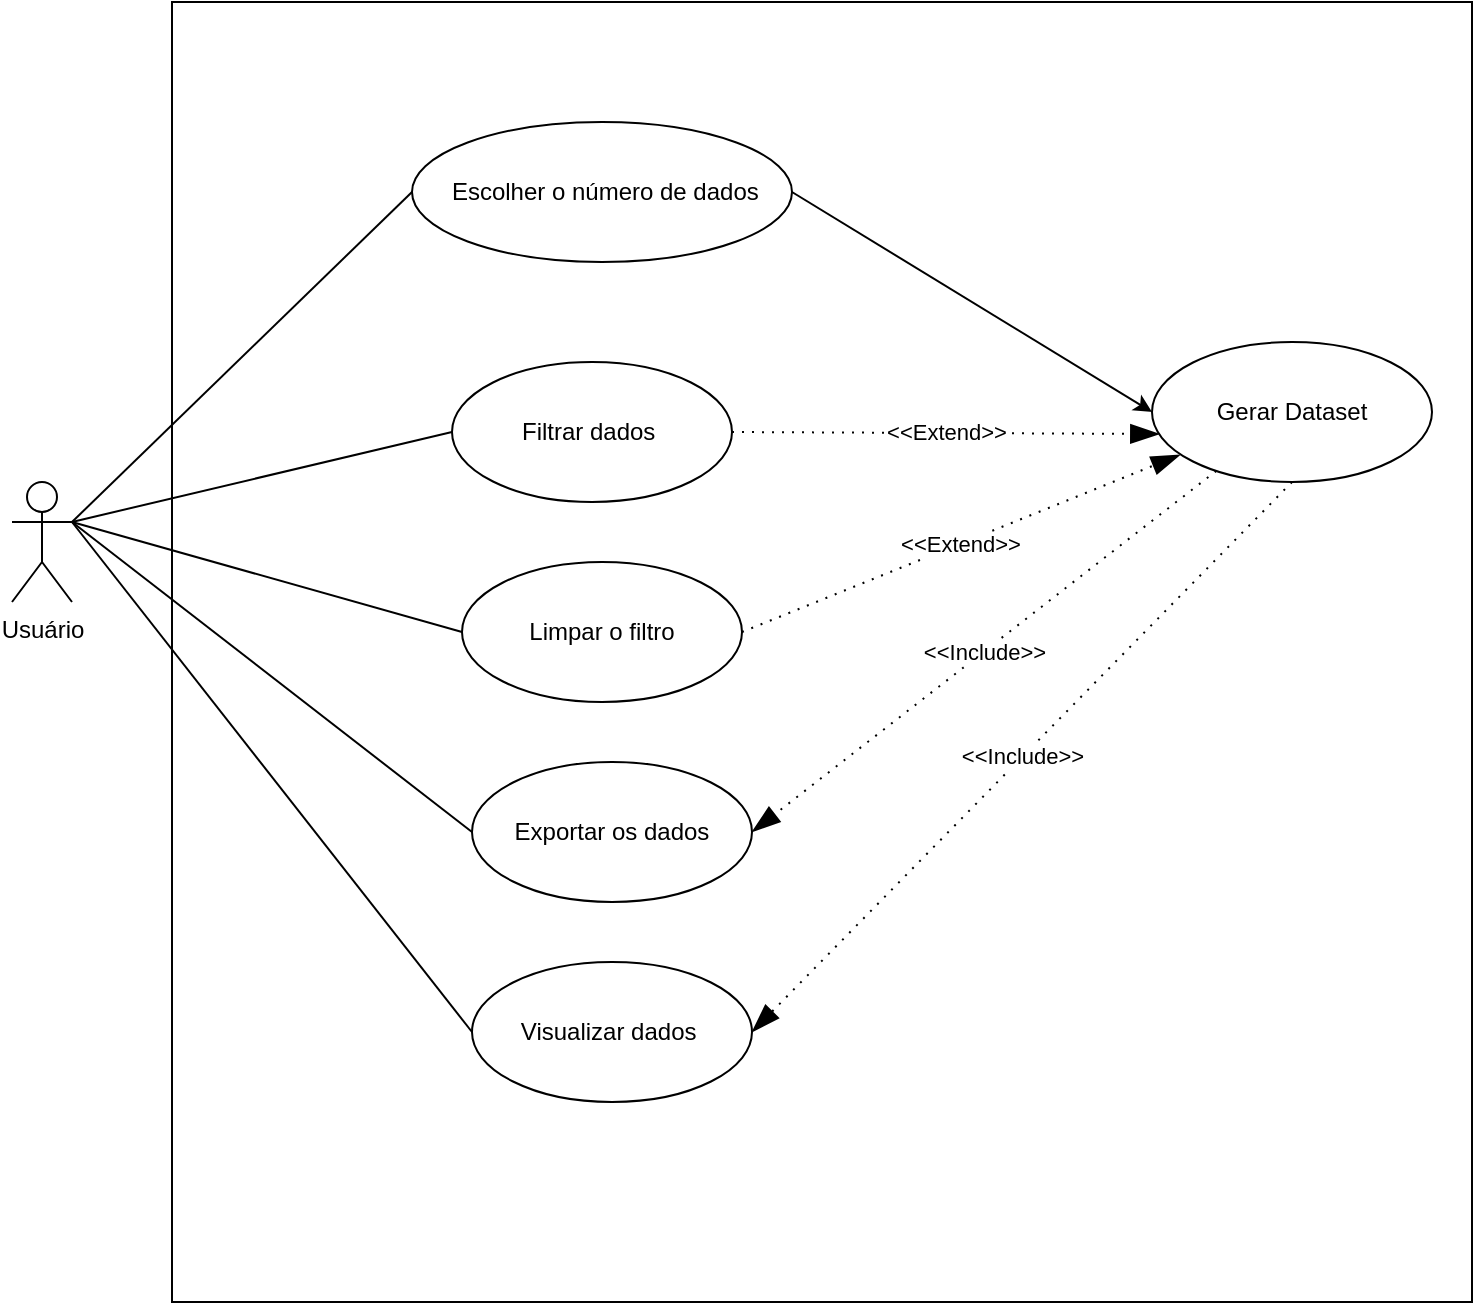 <mxfile version="20.2.3" type="device" pages="2"><diagram id="lT7_scDHUysdM4CFeN-N" name="diagrama caso de uso"><mxGraphModel dx="1038" dy="1749" grid="1" gridSize="10" guides="1" tooltips="1" connect="1" arrows="1" fold="1" page="1" pageScale="1" pageWidth="850" pageHeight="1100" math="0" shadow="0"><root><mxCell id="0"/><mxCell id="1" parent="0"/><mxCell id="EmwEudxkGpXho3QLPVCU-21" value="" style="whiteSpace=wrap;html=1;aspect=fixed;" vertex="1" parent="1"><mxGeometry x="90" y="-20" width="650" height="650" as="geometry"/></mxCell><mxCell id="EmwEudxkGpXho3QLPVCU-1" value="Usuário" style="shape=umlActor;verticalLabelPosition=bottom;verticalAlign=top;html=1;outlineConnect=0;" vertex="1" parent="1"><mxGeometry x="10" y="220" width="30" height="60" as="geometry"/></mxCell><mxCell id="EmwEudxkGpXho3QLPVCU-5" value="&amp;nbsp;Escolher o número de dados" style="ellipse;whiteSpace=wrap;html=1;" vertex="1" parent="1"><mxGeometry x="210" y="40" width="190" height="70" as="geometry"/></mxCell><mxCell id="EmwEudxkGpXho3QLPVCU-6" value="Gerar Dataset" style="ellipse;whiteSpace=wrap;html=1;" vertex="1" parent="1"><mxGeometry x="580" y="150" width="140" height="70" as="geometry"/></mxCell><mxCell id="EmwEudxkGpXho3QLPVCU-8" value="" style="endArrow=classic;html=1;rounded=0;exitX=1;exitY=0.5;exitDx=0;exitDy=0;entryX=0;entryY=0.5;entryDx=0;entryDy=0;" edge="1" parent="1" source="EmwEudxkGpXho3QLPVCU-5" target="EmwEudxkGpXho3QLPVCU-6"><mxGeometry width="50" height="50" relative="1" as="geometry"><mxPoint x="450" y="160" as="sourcePoint"/><mxPoint x="500" y="110" as="targetPoint"/></mxGeometry></mxCell><mxCell id="EmwEudxkGpXho3QLPVCU-9" value="Visualizar dados&amp;nbsp;" style="ellipse;whiteSpace=wrap;html=1;" vertex="1" parent="1"><mxGeometry x="240" y="460" width="140" height="70" as="geometry"/></mxCell><mxCell id="EmwEudxkGpXho3QLPVCU-10" value="Filtrar dados&amp;nbsp;" style="ellipse;whiteSpace=wrap;html=1;" vertex="1" parent="1"><mxGeometry x="230" y="160" width="140" height="70" as="geometry"/></mxCell><mxCell id="EmwEudxkGpXho3QLPVCU-12" value="Exportar os dados" style="ellipse;whiteSpace=wrap;html=1;" vertex="1" parent="1"><mxGeometry x="240" y="360" width="140" height="70" as="geometry"/></mxCell><mxCell id="EmwEudxkGpXho3QLPVCU-13" value="Limpar o filtro" style="ellipse;whiteSpace=wrap;html=1;" vertex="1" parent="1"><mxGeometry x="235" y="260" width="140" height="70" as="geometry"/></mxCell><mxCell id="EmwEudxkGpXho3QLPVCU-14" value="" style="endArrow=none;html=1;rounded=0;entryX=0;entryY=0.5;entryDx=0;entryDy=0;" edge="1" parent="1" target="EmwEudxkGpXho3QLPVCU-5"><mxGeometry width="50" height="50" relative="1" as="geometry"><mxPoint x="40" y="240" as="sourcePoint"/><mxPoint x="130" y="170" as="targetPoint"/></mxGeometry></mxCell><mxCell id="EmwEudxkGpXho3QLPVCU-15" value="" style="endArrow=none;html=1;rounded=0;entryX=0;entryY=0.5;entryDx=0;entryDy=0;" edge="1" parent="1" target="EmwEudxkGpXho3QLPVCU-10"><mxGeometry width="50" height="50" relative="1" as="geometry"><mxPoint x="40" y="240" as="sourcePoint"/><mxPoint x="220" y="85" as="targetPoint"/></mxGeometry></mxCell><mxCell id="EmwEudxkGpXho3QLPVCU-16" value="" style="endArrow=none;html=1;rounded=0;entryX=0;entryY=0.5;entryDx=0;entryDy=0;" edge="1" parent="1" target="EmwEudxkGpXho3QLPVCU-13"><mxGeometry width="50" height="50" relative="1" as="geometry"><mxPoint x="40" y="240" as="sourcePoint"/><mxPoint x="230" y="95" as="targetPoint"/></mxGeometry></mxCell><mxCell id="EmwEudxkGpXho3QLPVCU-19" value="" style="endArrow=none;html=1;rounded=0;entryX=0;entryY=0.5;entryDx=0;entryDy=0;" edge="1" parent="1" target="EmwEudxkGpXho3QLPVCU-12"><mxGeometry width="50" height="50" relative="1" as="geometry"><mxPoint x="40" y="240" as="sourcePoint"/><mxPoint x="245" y="305" as="targetPoint"/></mxGeometry></mxCell><mxCell id="EmwEudxkGpXho3QLPVCU-20" value="" style="endArrow=none;html=1;rounded=0;entryX=0;entryY=0.5;entryDx=0;entryDy=0;" edge="1" parent="1" target="EmwEudxkGpXho3QLPVCU-9"><mxGeometry width="50" height="50" relative="1" as="geometry"><mxPoint x="40" y="240" as="sourcePoint"/><mxPoint x="255" y="315" as="targetPoint"/></mxGeometry></mxCell><mxCell id="EmwEudxkGpXho3QLPVCU-32" value="&amp;lt;&amp;lt;Include&amp;gt;&amp;gt;" style="endArrow=blockThin;endSize=12;dashed=1;html=1;rounded=0;dashPattern=1 4;endFill=1;exitX=0.5;exitY=1;exitDx=0;exitDy=0;entryX=1;entryY=0.5;entryDx=0;entryDy=0;" edge="1" parent="1" source="EmwEudxkGpXho3QLPVCU-6" target="EmwEudxkGpXho3QLPVCU-9"><mxGeometry width="160" relative="1" as="geometry"><mxPoint x="450" y="510" as="sourcePoint"/><mxPoint x="610" y="510" as="targetPoint"/></mxGeometry></mxCell><mxCell id="EmwEudxkGpXho3QLPVCU-33" value="&amp;lt;&amp;lt;Extend&amp;gt;&amp;gt;" style="endArrow=blockThin;endSize=12;dashed=1;html=1;rounded=0;dashPattern=1 4;endFill=1;entryX=0.026;entryY=0.657;entryDx=0;entryDy=0;entryPerimeter=0;exitX=1;exitY=0.5;exitDx=0;exitDy=0;" edge="1" parent="1" source="EmwEudxkGpXho3QLPVCU-10" target="EmwEudxkGpXho3QLPVCU-6"><mxGeometry width="160" relative="1" as="geometry"><mxPoint x="460" y="340" as="sourcePoint"/><mxPoint x="620" y="340" as="targetPoint"/></mxGeometry></mxCell><mxCell id="EmwEudxkGpXho3QLPVCU-34" value="&amp;lt;&amp;lt;Extend&amp;gt;&amp;gt;" style="endArrow=blockThin;endSize=12;dashed=1;html=1;rounded=0;dashPattern=1 4;endFill=1;entryX=0.1;entryY=0.806;entryDx=0;entryDy=0;entryPerimeter=0;exitX=1;exitY=0.5;exitDx=0;exitDy=0;" edge="1" parent="1" source="EmwEudxkGpXho3QLPVCU-13" target="EmwEudxkGpXho3QLPVCU-6"><mxGeometry width="160" relative="1" as="geometry"><mxPoint x="380" y="205" as="sourcePoint"/><mxPoint x="593.64" y="205.99" as="targetPoint"/></mxGeometry></mxCell><mxCell id="EmwEudxkGpXho3QLPVCU-36" value="&amp;lt;&amp;lt;Include&amp;gt;&amp;gt;" style="endArrow=blockThin;endSize=12;dashed=1;html=1;rounded=0;dashPattern=1 4;endFill=1;entryX=1;entryY=0.5;entryDx=0;entryDy=0;" edge="1" parent="1" source="EmwEudxkGpXho3QLPVCU-6" target="EmwEudxkGpXho3QLPVCU-12"><mxGeometry width="160" relative="1" as="geometry"><mxPoint x="660" y="230" as="sourcePoint"/><mxPoint x="390" y="505" as="targetPoint"/></mxGeometry></mxCell></root></mxGraphModel></diagram><diagram id="VjDTDGF4lTlSSYypIpFh" name="Graphrdf dataset"><mxGraphModel dx="1888" dy="1749" grid="1" gridSize="10" guides="1" tooltips="1" connect="1" arrows="1" fold="1" page="1" pageScale="1" pageWidth="850" pageHeight="1100" math="0" shadow="0"><root><mxCell id="0"/><mxCell id="1" parent="0"/><mxCell id="FWmLa_b9Bjo7nw4KaXNd-2" style="edgeStyle=orthogonalEdgeStyle;rounded=0;orthogonalLoop=1;jettySize=auto;html=1;exitX=0.5;exitY=0;exitDx=0;exitDy=0;" parent="1" source="FWmLa_b9Bjo7nw4KaXNd-1" target="FWmLa_b9Bjo7nw4KaXNd-3" edge="1"><mxGeometry relative="1" as="geometry"><mxPoint x="150" y="60" as="targetPoint"/></mxGeometry></mxCell><mxCell id="FWmLa_b9Bjo7nw4KaXNd-1" value="A" style="ellipse;whiteSpace=wrap;html=1;" parent="1" vertex="1"><mxGeometry x="90" y="120" width="120" height="90" as="geometry"/></mxCell><mxCell id="FWmLa_b9Bjo7nw4KaXNd-3" value="&quot;Albania&quot;" style="text;html=1;align=center;verticalAlign=middle;resizable=0;points=[];autosize=1;strokeColor=none;fillColor=none;" parent="1" vertex="1"><mxGeometry x="115" y="30" width="70" height="30" as="geometry"/></mxCell><mxCell id="FWmLa_b9Bjo7nw4KaXNd-5" value="28750&lt;br&gt;" style="text;html=1;align=center;verticalAlign=middle;resizable=0;points=[];autosize=1;strokeColor=none;fillColor=none;" parent="1" vertex="1"><mxGeometry x="270" y="95" width="60" height="30" as="geometry"/></mxCell><mxCell id="FWmLa_b9Bjo7nw4KaXNd-7" value="E" style="ellipse;whiteSpace=wrap;html=1;" parent="1" vertex="1"><mxGeometry x="410" y="110" width="120" height="80" as="geometry"/></mxCell><mxCell id="FWmLa_b9Bjo7nw4KaXNd-13" value="" style="endArrow=classic;html=1;rounded=0;" parent="1" target="FWmLa_b9Bjo7nw4KaXNd-5" edge="1"><mxGeometry width="50" height="50" relative="1" as="geometry"><mxPoint x="210" y="150" as="sourcePoint"/><mxPoint x="260" y="100" as="targetPoint"/></mxGeometry></mxCell><mxCell id="FWmLa_b9Bjo7nw4KaXNd-15" value="&quot;parliamentary democracy&quot;&lt;br&gt;" style="text;html=1;align=center;verticalAlign=middle;resizable=0;points=[];autosize=1;strokeColor=none;fillColor=none;" parent="1" vertex="1"><mxGeometry y="250" width="170" height="30" as="geometry"/></mxCell><mxCell id="FWmLa_b9Bjo7nw4KaXNd-16" value="13.19&lt;br&gt;" style="text;html=1;align=center;verticalAlign=middle;resizable=0;points=[];autosize=1;strokeColor=none;fillColor=none;" parent="1" vertex="1"><mxGeometry x="-130" y="110" width="50" height="30" as="geometry"/></mxCell><mxCell id="FWmLa_b9Bjo7nw4KaXNd-18" value="C" style="ellipse;whiteSpace=wrap;html=1;" parent="1" vertex="1"><mxGeometry x="260" y="270" width="120" height="60" as="geometry"/></mxCell><mxCell id="FWmLa_b9Bjo7nw4KaXNd-20" value="" style="endArrow=classic;html=1;rounded=0;exitX=1;exitY=1;exitDx=0;exitDy=0;entryX=0.06;entryY=0.27;entryDx=0;entryDy=0;entryPerimeter=0;" parent="1" source="FWmLa_b9Bjo7nw4KaXNd-1" target="FWmLa_b9Bjo7nw4KaXNd-18" edge="1"><mxGeometry width="50" height="50" relative="1" as="geometry"><mxPoint x="230" y="170" as="sourcePoint"/><mxPoint x="290" y="143.333" as="targetPoint"/></mxGeometry></mxCell><mxCell id="FWmLa_b9Bjo7nw4KaXNd-21" value="" style="endArrow=classic;html=1;rounded=0;exitX=0;exitY=1;exitDx=0;exitDy=0;entryX=0.496;entryY=0.013;entryDx=0;entryDy=0;entryPerimeter=0;" parent="1" source="FWmLa_b9Bjo7nw4KaXNd-1" target="FWmLa_b9Bjo7nw4KaXNd-15" edge="1"><mxGeometry width="50" height="50" relative="1" as="geometry"><mxPoint x="240" y="180" as="sourcePoint"/><mxPoint x="300" y="153.333" as="targetPoint"/></mxGeometry></mxCell><mxCell id="FWmLa_b9Bjo7nw4KaXNd-22" value="" style="endArrow=classic;html=1;rounded=0;exitX=0;exitY=0.5;exitDx=0;exitDy=0;" parent="1" source="FWmLa_b9Bjo7nw4KaXNd-1" target="FWmLa_b9Bjo7nw4KaXNd-16" edge="1"><mxGeometry width="50" height="50" relative="1" as="geometry"><mxPoint x="250" y="190" as="sourcePoint"/><mxPoint x="310" y="163.333" as="targetPoint"/></mxGeometry></mxCell><mxCell id="FWmLa_b9Bjo7nw4KaXNd-23" value="name&lt;br&gt;" style="text;html=1;align=center;verticalAlign=middle;resizable=0;points=[];autosize=1;strokeColor=none;fillColor=none;" parent="1" vertex="1"><mxGeometry x="145" y="80" width="50" height="30" as="geometry"/></mxCell><mxCell id="FWmLa_b9Bjo7nw4KaXNd-25" value="area" style="text;html=1;align=center;verticalAlign=middle;resizable=0;points=[];autosize=1;strokeColor=none;fillColor=none;" parent="1" vertex="1"><mxGeometry x="200" y="115" width="50" height="30" as="geometry"/></mxCell><mxCell id="FWmLa_b9Bjo7nw4KaXNd-27" value="government" style="text;html=1;align=center;verticalAlign=middle;resizable=0;points=[];autosize=1;strokeColor=none;fillColor=none;" parent="1" vertex="1"><mxGeometry x="90" y="205" width="90" height="30" as="geometry"/></mxCell><mxCell id="FWmLa_b9Bjo7nw4KaXNd-28" value="infantMortality" style="text;html=1;align=center;verticalAlign=middle;resizable=0;points=[];autosize=1;strokeColor=none;fillColor=none;" parent="1" vertex="1"><mxGeometry x="-50" y="145" width="100" height="30" as="geometry"/></mxCell><mxCell id="FWmLa_b9Bjo7nw4KaXNd-29" value="&quot;Tirana&quot;" style="text;html=1;align=center;verticalAlign=middle;resizable=0;points=[];autosize=1;strokeColor=none;fillColor=none;" parent="1" vertex="1"><mxGeometry x="550" y="240" width="70" height="30" as="geometry"/></mxCell><mxCell id="FWmLa_b9Bjo7nw4KaXNd-32" value="hadPopulation" style="text;html=1;align=center;verticalAlign=middle;resizable=0;points=[];autosize=1;strokeColor=none;fillColor=none;" parent="1" vertex="1"><mxGeometry x="220" y="220" width="100" height="30" as="geometry"/></mxCell><mxCell id="FWmLa_b9Bjo7nw4KaXNd-33" value="" style="endArrow=classic;html=1;rounded=0;exitX=1;exitY=1;exitDx=0;exitDy=0;entryX=0.229;entryY=0.02;entryDx=0;entryDy=0;entryPerimeter=0;" parent="1" source="FWmLa_b9Bjo7nw4KaXNd-7" target="FWmLa_b9Bjo7nw4KaXNd-29" edge="1"><mxGeometry width="50" height="50" relative="1" as="geometry"><mxPoint x="410" y="185" as="sourcePoint"/><mxPoint x="330" y="280" as="targetPoint"/></mxGeometry></mxCell><mxCell id="FWmLa_b9Bjo7nw4KaXNd-34" value="name&lt;br&gt;" style="text;html=1;align=center;verticalAlign=middle;resizable=0;points=[];autosize=1;strokeColor=none;fillColor=none;" parent="1" vertex="1"><mxGeometry x="500" y="200" width="50" height="30" as="geometry"/></mxCell><mxCell id="FWmLa_b9Bjo7nw4KaXNd-36" value="" style="endArrow=classic;html=1;rounded=0;exitX=0;exitY=1;exitDx=0;exitDy=0;" parent="1" source="FWmLa_b9Bjo7nw4KaXNd-18" edge="1"><mxGeometry width="50" height="50" relative="1" as="geometry"><mxPoint x="202.426" y="198.284" as="sourcePoint"/><mxPoint x="220" y="360" as="targetPoint"/></mxGeometry></mxCell><mxCell id="FWmLa_b9Bjo7nw4KaXNd-37" value="" style="endArrow=classic;html=1;rounded=0;exitX=0.5;exitY=1;exitDx=0;exitDy=0;" parent="1" source="FWmLa_b9Bjo7nw4KaXNd-18" edge="1"><mxGeometry width="50" height="50" relative="1" as="geometry"><mxPoint x="287.574" y="331.213" as="sourcePoint"/><mxPoint x="310" y="380" as="targetPoint"/></mxGeometry></mxCell><mxCell id="FWmLa_b9Bjo7nw4KaXNd-38" value="&quot;2001&quot;^^xsd:gYear" style="text;html=1;align=center;verticalAlign=middle;resizable=0;points=[];autosize=1;strokeColor=none;fillColor=none;" parent="1" vertex="1"><mxGeometry x="150" y="360" width="120" height="30" as="geometry"/></mxCell><mxCell id="FWmLa_b9Bjo7nw4KaXNd-39" value="&quot;3069275&quot;" style="text;html=1;align=center;verticalAlign=middle;resizable=0;points=[];autosize=1;strokeColor=none;fillColor=none;" parent="1" vertex="1"><mxGeometry x="265" y="380" width="80" height="30" as="geometry"/></mxCell><mxCell id="FWmLa_b9Bjo7nw4KaXNd-40" value="year" style="text;html=1;align=center;verticalAlign=middle;resizable=0;points=[];autosize=1;strokeColor=none;fillColor=none;" parent="1" vertex="1"><mxGeometry x="210" y="320" width="50" height="30" as="geometry"/></mxCell><mxCell id="FWmLa_b9Bjo7nw4KaXNd-41" value="value" style="text;html=1;align=center;verticalAlign=middle;resizable=0;points=[];autosize=1;strokeColor=none;fillColor=none;" parent="1" vertex="1"><mxGeometry x="310" y="330" width="50" height="30" as="geometry"/></mxCell><mxCell id="FWmLa_b9Bjo7nw4KaXNd-42" value="G" style="ellipse;whiteSpace=wrap;html=1;" parent="1" vertex="1"><mxGeometry x="305" y="-45" width="120" height="80" as="geometry"/></mxCell><mxCell id="FWmLa_b9Bjo7nw4KaXNd-43" value="" style="endArrow=classic;html=1;rounded=0;exitX=0.5;exitY=0;exitDx=0;exitDy=0;" parent="1" source="FWmLa_b9Bjo7nw4KaXNd-42" edge="1"><mxGeometry width="50" height="50" relative="1" as="geometry"><mxPoint x="452.426" y="176.213" as="sourcePoint"/><mxPoint x="370" y="-90" as="targetPoint"/></mxGeometry></mxCell><mxCell id="FWmLa_b9Bjo7nw4KaXNd-44" value="name" style="text;html=1;align=center;verticalAlign=middle;resizable=0;points=[];autosize=1;strokeColor=none;fillColor=none;" parent="1" vertex="1"><mxGeometry x="360" y="-75" width="50" height="30" as="geometry"/></mxCell><mxCell id="bEQoDP4Bvjz4KSjEB6Gk-3" value="isMember" style="text;html=1;align=center;verticalAlign=middle;resizable=0;points=[];autosize=1;strokeColor=none;fillColor=none;" parent="1" vertex="1"><mxGeometry x="195" y="55" width="80" height="30" as="geometry"/></mxCell><mxCell id="bEQoDP4Bvjz4KSjEB6Gk-4" value="&quot;Australia Group&quot;" style="text;html=1;align=center;verticalAlign=middle;resizable=0;points=[];autosize=1;strokeColor=none;fillColor=none;" parent="1" vertex="1"><mxGeometry x="320" y="-120" width="120" height="30" as="geometry"/></mxCell><mxCell id="bEQoDP4Bvjz4KSjEB6Gk-11" value="" style="endArrow=classic;html=1;rounded=0;exitX=0;exitY=0;exitDx=0;exitDy=0;" parent="1" source="FWmLa_b9Bjo7nw4KaXNd-1" edge="1"><mxGeometry width="50" height="50" relative="1" as="geometry"><mxPoint x="117.574" y="198.284" as="sourcePoint"/><mxPoint x="40" y="60" as="targetPoint"/></mxGeometry></mxCell><mxCell id="bEQoDP4Bvjz4KSjEB6Gk-12" value="&quot;AL&quot;" style="text;html=1;align=center;verticalAlign=middle;resizable=0;points=[];autosize=1;strokeColor=none;fillColor=none;" parent="1" vertex="1"><mxGeometry x="20" y="30" width="50" height="30" as="geometry"/></mxCell><mxCell id="bEQoDP4Bvjz4KSjEB6Gk-13" value="carCode" style="text;html=1;align=center;verticalAlign=middle;resizable=0;points=[];autosize=1;strokeColor=none;fillColor=none;" parent="1" vertex="1"><mxGeometry x="70" y="80" width="70" height="30" as="geometry"/></mxCell><mxCell id="bEQoDP4Bvjz4KSjEB6Gk-14" value="" style="endArrow=classic;html=1;rounded=0;exitX=0.072;exitY=0.753;exitDx=0;exitDy=0;exitPerimeter=0;entryX=0.692;entryY=0.058;entryDx=0;entryDy=0;entryPerimeter=0;" parent="1" source="FWmLa_b9Bjo7nw4KaXNd-1" target="bEQoDP4Bvjz4KSjEB6Gk-15" edge="1"><mxGeometry width="50" height="50" relative="1" as="geometry"><mxPoint x="117.574" y="198.284" as="sourcePoint"/><mxPoint x="-40" y="220" as="targetPoint"/></mxGeometry></mxCell><mxCell id="bEQoDP4Bvjz4KSjEB6Gk-17" style="edgeStyle=orthogonalEdgeStyle;rounded=0;orthogonalLoop=1;jettySize=auto;html=1;exitX=0.5;exitY=1;exitDx=0;exitDy=0;entryX=0.42;entryY=0.007;entryDx=0;entryDy=0;entryPerimeter=0;" parent="1" source="bEQoDP4Bvjz4KSjEB6Gk-15" target="bEQoDP4Bvjz4KSjEB6Gk-16" edge="1"><mxGeometry relative="1" as="geometry"/></mxCell><mxCell id="bEQoDP4Bvjz4KSjEB6Gk-15" value="B" style="ellipse;whiteSpace=wrap;html=1;" parent="1" vertex="1"><mxGeometry x="-120" y="235" width="120" height="80" as="geometry"/></mxCell><mxCell id="bEQoDP4Bvjz4KSjEB6Gk-16" value="&quot;Country&quot;" style="text;html=1;align=center;verticalAlign=middle;resizable=0;points=[];autosize=1;strokeColor=none;fillColor=none;" parent="1" vertex="1"><mxGeometry x="-90" y="360" width="70" height="30" as="geometry"/></mxCell><mxCell id="bEQoDP4Bvjz4KSjEB6Gk-18" value="label" style="text;html=1;align=center;verticalAlign=middle;resizable=0;points=[];autosize=1;strokeColor=none;fillColor=none;" parent="1" vertex="1"><mxGeometry x="-70" y="320" width="50" height="30" as="geometry"/></mxCell><mxCell id="bEQoDP4Bvjz4KSjEB6Gk-19" value="type" style="text;html=1;align=center;verticalAlign=middle;resizable=0;points=[];autosize=1;strokeColor=none;fillColor=none;" parent="1" vertex="1"><mxGeometry x="-20" y="190" width="50" height="30" as="geometry"/></mxCell><mxCell id="bEQoDP4Bvjz4KSjEB6Gk-21" style="edgeStyle=orthogonalEdgeStyle;rounded=0;orthogonalLoop=1;jettySize=auto;html=1;exitX=0.5;exitY=1;exitDx=0;exitDy=0;" parent="1" source="bEQoDP4Bvjz4KSjEB6Gk-20" edge="1"><mxGeometry relative="1" as="geometry"><mxPoint x="440" y="450" as="targetPoint"/></mxGeometry></mxCell><mxCell id="bEQoDP4Bvjz4KSjEB6Gk-20" value="D" style="ellipse;whiteSpace=wrap;html=1;" parent="1" vertex="1"><mxGeometry x="380" y="330" width="120" height="80" as="geometry"/></mxCell><mxCell id="bEQoDP4Bvjz4KSjEB6Gk-22" value="&quot;PopulationCount&quot;" style="text;html=1;align=center;verticalAlign=middle;resizable=0;points=[];autosize=1;strokeColor=none;fillColor=none;" parent="1" vertex="1"><mxGeometry x="390" y="455" width="120" height="30" as="geometry"/></mxCell><mxCell id="bEQoDP4Bvjz4KSjEB6Gk-23" value="label" style="text;html=1;align=center;verticalAlign=middle;resizable=0;points=[];autosize=1;strokeColor=none;fillColor=none;" parent="1" vertex="1"><mxGeometry x="440" y="410" width="50" height="30" as="geometry"/></mxCell><mxCell id="bEQoDP4Bvjz4KSjEB6Gk-25" value="" style="endArrow=classic;html=1;rounded=0;exitX=1;exitY=1;exitDx=0;exitDy=0;entryX=0;entryY=0;entryDx=0;entryDy=0;" parent="1" source="FWmLa_b9Bjo7nw4KaXNd-18" target="bEQoDP4Bvjz4KSjEB6Gk-20" edge="1"><mxGeometry width="50" height="50" relative="1" as="geometry"><mxPoint x="430" y="310" as="sourcePoint"/><mxPoint x="480" y="260" as="targetPoint"/></mxGeometry></mxCell><mxCell id="bEQoDP4Bvjz4KSjEB6Gk-26" value="type" style="text;html=1;align=center;verticalAlign=middle;resizable=0;points=[];autosize=1;strokeColor=none;fillColor=none;" parent="1" vertex="1"><mxGeometry x="365" y="305" width="50" height="30" as="geometry"/></mxCell><mxCell id="bEQoDP4Bvjz4KSjEB6Gk-27" value="D" style="ellipse;whiteSpace=wrap;html=1;" parent="1" vertex="1"><mxGeometry x="380" y="330" width="120" height="80" as="geometry"/></mxCell><mxCell id="bEQoDP4Bvjz4KSjEB6Gk-29" value="&quot;City&quot;" style="text;html=1;align=center;verticalAlign=middle;resizable=0;points=[];autosize=1;strokeColor=none;fillColor=none;" parent="1" vertex="1"><mxGeometry x="570" y="110" width="50" height="30" as="geometry"/></mxCell><mxCell id="bEQoDP4Bvjz4KSjEB6Gk-30" value="label" style="text;html=1;align=center;verticalAlign=middle;resizable=0;points=[];autosize=1;strokeColor=none;fillColor=none;" parent="1" vertex="1"><mxGeometry x="540" y="65" width="50" height="30" as="geometry"/></mxCell><mxCell id="bEQoDP4Bvjz4KSjEB6Gk-31" value="F" style="ellipse;whiteSpace=wrap;html=1;" parent="1" vertex="1"><mxGeometry x="430" y="15" width="120" height="80" as="geometry"/></mxCell><mxCell id="bEQoDP4Bvjz4KSjEB6Gk-32" value="" style="endArrow=classic;html=1;rounded=0;exitX=1;exitY=1;exitDx=0;exitDy=0;" parent="1" source="bEQoDP4Bvjz4KSjEB6Gk-31" edge="1"><mxGeometry width="50" height="50" relative="1" as="geometry"><mxPoint x="540" y="140" as="sourcePoint"/><mxPoint x="590" y="110" as="targetPoint"/></mxGeometry></mxCell><mxCell id="bEQoDP4Bvjz4KSjEB6Gk-35" value="" style="endArrow=classic;html=1;rounded=0;exitX=0.688;exitY=0.06;exitDx=0;exitDy=0;exitPerimeter=0;entryX=0.298;entryY=0.945;entryDx=0;entryDy=0;entryPerimeter=0;" parent="1" source="FWmLa_b9Bjo7nw4KaXNd-7" target="bEQoDP4Bvjz4KSjEB6Gk-31" edge="1"><mxGeometry width="50" height="50" relative="1" as="geometry"><mxPoint x="542.426" y="93.284" as="sourcePoint"/><mxPoint x="600" y="120" as="targetPoint"/></mxGeometry></mxCell><mxCell id="bEQoDP4Bvjz4KSjEB6Gk-36" value="type" style="text;html=1;align=center;verticalAlign=middle;resizable=0;points=[];autosize=1;strokeColor=none;fillColor=none;" parent="1" vertex="1"><mxGeometry x="410" y="85" width="50" height="30" as="geometry"/></mxCell><mxCell id="bEQoDP4Bvjz4KSjEB6Gk-37" value="type" style="text;html=1;align=center;verticalAlign=middle;resizable=0;points=[];autosize=1;strokeColor=none;fillColor=none;" parent="1" vertex="1"><mxGeometry x="265" y="-50" width="50" height="30" as="geometry"/></mxCell><mxCell id="bEQoDP4Bvjz4KSjEB6Gk-42" style="edgeStyle=orthogonalEdgeStyle;rounded=0;orthogonalLoop=1;jettySize=auto;html=1;exitX=0;exitY=0.5;exitDx=0;exitDy=0;" parent="1" source="bEQoDP4Bvjz4KSjEB6Gk-38" edge="1"><mxGeometry relative="1" as="geometry"><mxPoint x="100" y="-80" as="targetPoint"/></mxGeometry></mxCell><mxCell id="bEQoDP4Bvjz4KSjEB6Gk-38" value="F" style="ellipse;whiteSpace=wrap;html=1;" parent="1" vertex="1"><mxGeometry x="150" y="-120" width="120" height="80" as="geometry"/></mxCell><mxCell id="bEQoDP4Bvjz4KSjEB6Gk-41" value="" style="endArrow=classic;html=1;rounded=0;exitX=0;exitY=0.5;exitDx=0;exitDy=0;" parent="1" source="FWmLa_b9Bjo7nw4KaXNd-42" target="bEQoDP4Bvjz4KSjEB6Gk-38" edge="1"><mxGeometry width="50" height="50" relative="1" as="geometry"><mxPoint x="240" y="30" as="sourcePoint"/><mxPoint x="290" y="-20" as="targetPoint"/></mxGeometry></mxCell><mxCell id="bEQoDP4Bvjz4KSjEB6Gk-43" value="&quot;Organization&quot;" style="text;html=1;align=center;verticalAlign=middle;resizable=0;points=[];autosize=1;strokeColor=none;fillColor=none;" parent="1" vertex="1"><mxGeometry x="10" y="-95" width="100" height="30" as="geometry"/></mxCell><mxCell id="bEQoDP4Bvjz4KSjEB6Gk-44" value="type" style="text;html=1;align=center;verticalAlign=middle;resizable=0;points=[];autosize=1;strokeColor=none;fillColor=none;" parent="1" vertex="1"><mxGeometry x="100" y="-110" width="50" height="30" as="geometry"/></mxCell><mxCell id="n-rmzOq7MsTreCA2tCoO-2" value="" style="endArrow=classic;html=1;rounded=0;" parent="1" source="FWmLa_b9Bjo7nw4KaXNd-1" target="FWmLa_b9Bjo7nw4KaXNd-42" edge="1"><mxGeometry width="50" height="50" relative="1" as="geometry"><mxPoint x="170" y="110" as="sourcePoint"/><mxPoint x="220" y="60" as="targetPoint"/></mxGeometry></mxCell><mxCell id="n-rmzOq7MsTreCA2tCoO-3" value="" style="endArrow=classic;html=1;rounded=0;exitX=0.985;exitY=0.332;exitDx=0;exitDy=0;exitPerimeter=0;" parent="1" source="FWmLa_b9Bjo7nw4KaXNd-42" edge="1"><mxGeometry width="50" height="50" relative="1" as="geometry"><mxPoint x="420.36" y="-14.598" as="sourcePoint"/><mxPoint x="455" y="-40" as="targetPoint"/></mxGeometry></mxCell><mxCell id="n-rmzOq7MsTreCA2tCoO-4" value="abbrev" style="text;html=1;align=center;verticalAlign=middle;resizable=0;points=[];autosize=1;strokeColor=none;fillColor=none;" parent="1" vertex="1"><mxGeometry x="415" y="-30" width="60" height="30" as="geometry"/></mxCell><mxCell id="n-rmzOq7MsTreCA2tCoO-5" value="&quot;AG&quot;" style="text;html=1;align=center;verticalAlign=middle;resizable=0;points=[];autosize=1;strokeColor=none;fillColor=none;" parent="1" vertex="1"><mxGeometry x="440" y="-70" width="50" height="30" as="geometry"/></mxCell><mxCell id="n-rmzOq7MsTreCA2tCoO-8" value="" style="endArrow=classic;html=1;rounded=0;exitX=1;exitY=0.5;exitDx=0;exitDy=0;entryX=0;entryY=0.5;entryDx=0;entryDy=0;" parent="1" source="FWmLa_b9Bjo7nw4KaXNd-1" target="FWmLa_b9Bjo7nw4KaXNd-7" edge="1"><mxGeometry width="50" height="50" relative="1" as="geometry"><mxPoint x="290" y="180" as="sourcePoint"/><mxPoint x="340" y="140" as="targetPoint"/></mxGeometry></mxCell><mxCell id="n-rmzOq7MsTreCA2tCoO-9" value="capital" style="text;html=1;align=center;verticalAlign=middle;resizable=0;points=[];autosize=1;strokeColor=none;fillColor=none;" parent="1" vertex="1"><mxGeometry x="275" y="135" width="60" height="30" as="geometry"/></mxCell><mxCell id="n-rmzOq7MsTreCA2tCoO-12" value="hasCity" style="text;html=1;align=center;verticalAlign=middle;resizable=0;points=[];autosize=1;strokeColor=none;fillColor=none;" parent="1" vertex="1"><mxGeometry x="290" y="180" width="60" height="30" as="geometry"/></mxCell><mxCell id="n-rmzOq7MsTreCA2tCoO-16" value="" style="endArrow=classic;html=1;rounded=0;entryX=0;entryY=1;entryDx=0;entryDy=0;" parent="1" target="FWmLa_b9Bjo7nw4KaXNd-7" edge="1"><mxGeometry width="50" height="50" relative="1" as="geometry"><mxPoint x="200" y="190" as="sourcePoint"/><mxPoint x="370" y="160" as="targetPoint"/></mxGeometry></mxCell></root></mxGraphModel></diagram></mxfile>